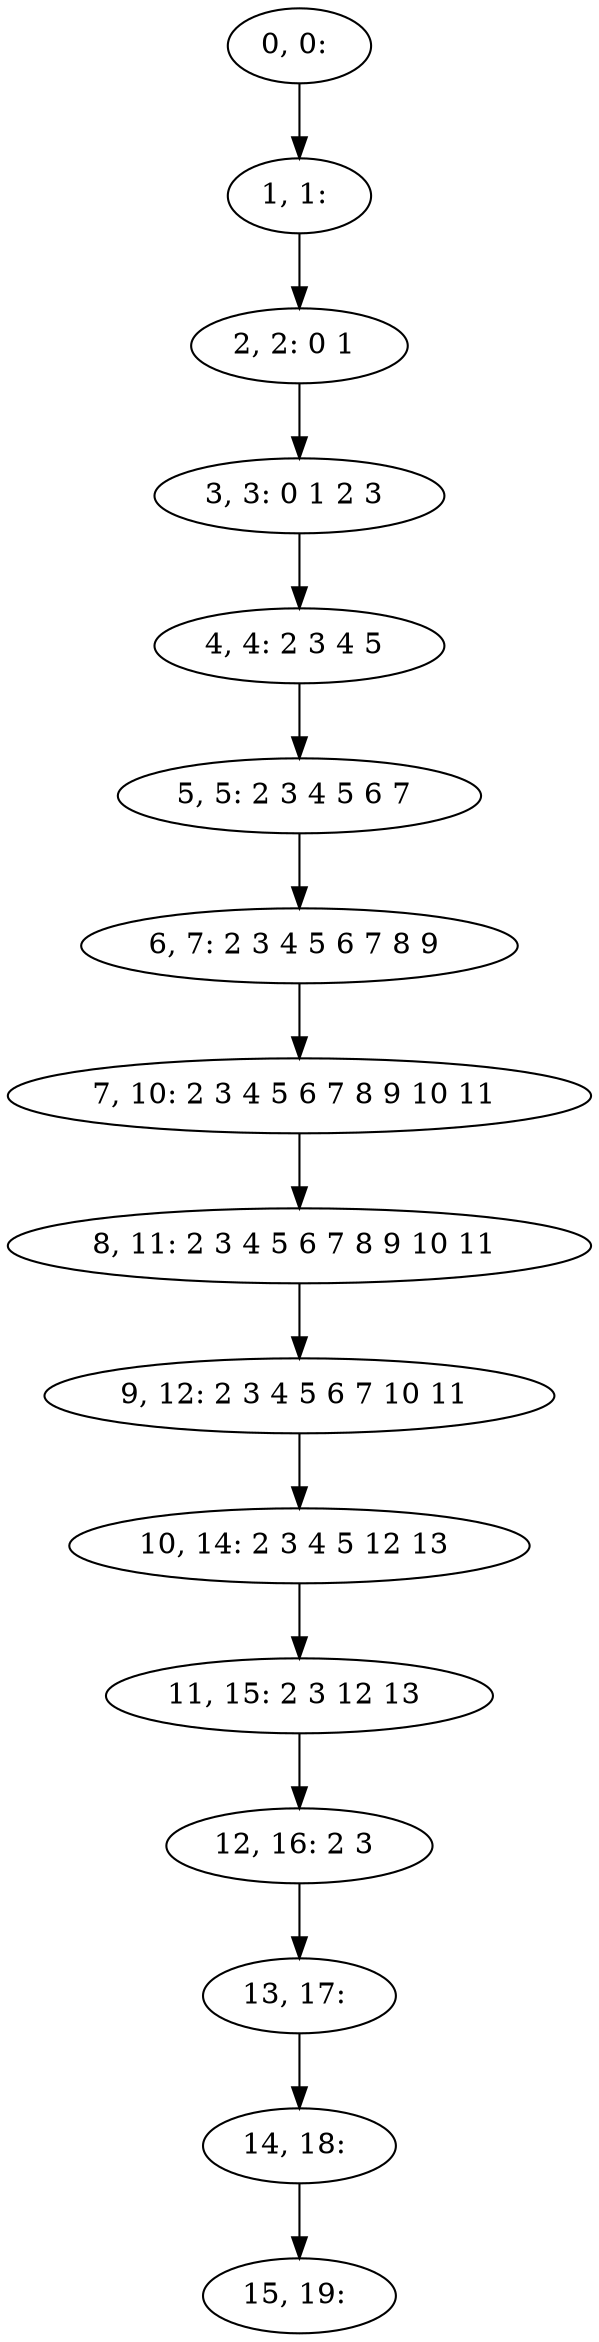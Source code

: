 digraph G {
0[label="0, 0: "];
1[label="1, 1: "];
2[label="2, 2: 0 1 "];
3[label="3, 3: 0 1 2 3 "];
4[label="4, 4: 2 3 4 5 "];
5[label="5, 5: 2 3 4 5 6 7 "];
6[label="6, 7: 2 3 4 5 6 7 8 9 "];
7[label="7, 10: 2 3 4 5 6 7 8 9 10 11 "];
8[label="8, 11: 2 3 4 5 6 7 8 9 10 11 "];
9[label="9, 12: 2 3 4 5 6 7 10 11 "];
10[label="10, 14: 2 3 4 5 12 13 "];
11[label="11, 15: 2 3 12 13 "];
12[label="12, 16: 2 3 "];
13[label="13, 17: "];
14[label="14, 18: "];
15[label="15, 19: "];
0->1 ;
1->2 ;
2->3 ;
3->4 ;
4->5 ;
5->6 ;
6->7 ;
7->8 ;
8->9 ;
9->10 ;
10->11 ;
11->12 ;
12->13 ;
13->14 ;
14->15 ;
}
